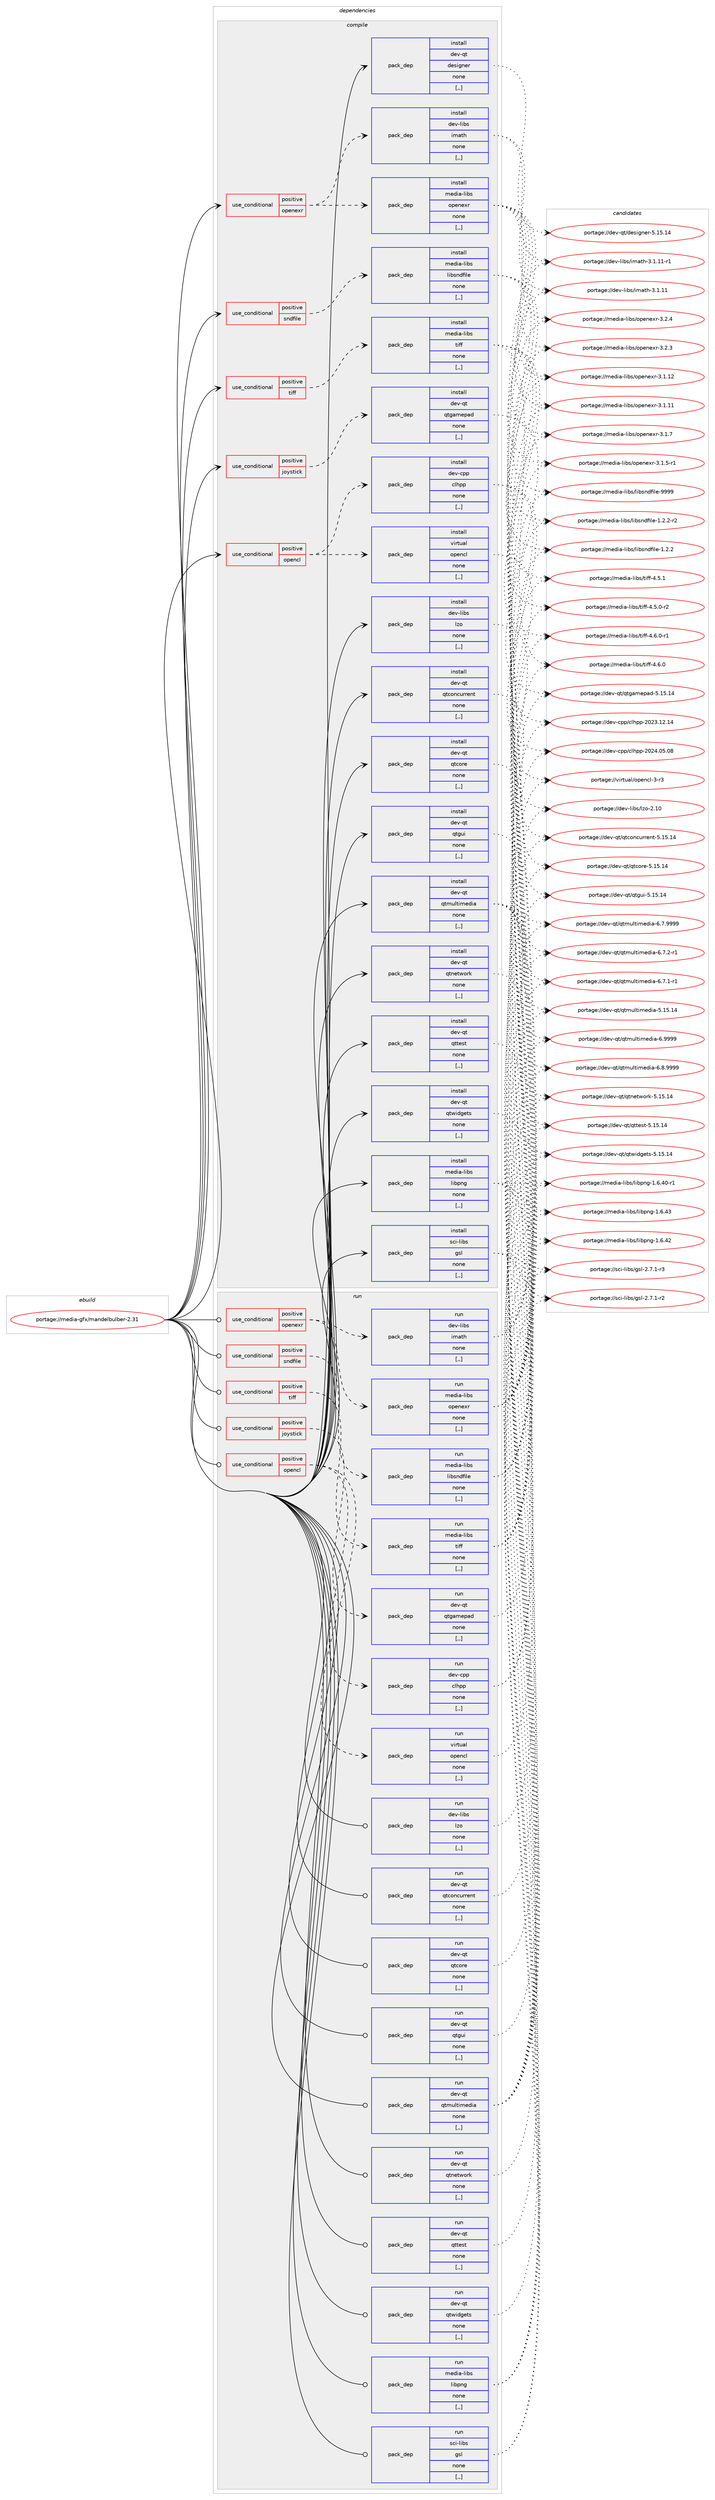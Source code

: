 digraph prolog {

# *************
# Graph options
# *************

newrank=true;
concentrate=true;
compound=true;
graph [rankdir=LR,fontname=Helvetica,fontsize=10,ranksep=1.5];#, ranksep=2.5, nodesep=0.2];
edge  [arrowhead=vee];
node  [fontname=Helvetica,fontsize=10];

# **********
# The ebuild
# **********

subgraph cluster_leftcol {
color=gray;
rank=same;
label=<<i>ebuild</i>>;
id [label="portage://media-gfx/mandelbulber-2.31", color=red, width=4, href="../media-gfx/mandelbulber-2.31.svg"];
}

# ****************
# The dependencies
# ****************

subgraph cluster_midcol {
color=gray;
label=<<i>dependencies</i>>;
subgraph cluster_compile {
fillcolor="#eeeeee";
style=filled;
label=<<i>compile</i>>;
subgraph cond73311 {
dependency290784 [label=<<TABLE BORDER="0" CELLBORDER="1" CELLSPACING="0" CELLPADDING="4"><TR><TD ROWSPAN="3" CELLPADDING="10">use_conditional</TD></TR><TR><TD>positive</TD></TR><TR><TD>joystick</TD></TR></TABLE>>, shape=none, color=red];
subgraph pack215119 {
dependency290785 [label=<<TABLE BORDER="0" CELLBORDER="1" CELLSPACING="0" CELLPADDING="4" WIDTH="220"><TR><TD ROWSPAN="6" CELLPADDING="30">pack_dep</TD></TR><TR><TD WIDTH="110">install</TD></TR><TR><TD>dev-qt</TD></TR><TR><TD>qtgamepad</TD></TR><TR><TD>none</TD></TR><TR><TD>[,,]</TD></TR></TABLE>>, shape=none, color=blue];
}
dependency290784:e -> dependency290785:w [weight=20,style="dashed",arrowhead="vee"];
}
id:e -> dependency290784:w [weight=20,style="solid",arrowhead="vee"];
subgraph cond73312 {
dependency290786 [label=<<TABLE BORDER="0" CELLBORDER="1" CELLSPACING="0" CELLPADDING="4"><TR><TD ROWSPAN="3" CELLPADDING="10">use_conditional</TD></TR><TR><TD>positive</TD></TR><TR><TD>opencl</TD></TR></TABLE>>, shape=none, color=red];
subgraph pack215120 {
dependency290787 [label=<<TABLE BORDER="0" CELLBORDER="1" CELLSPACING="0" CELLPADDING="4" WIDTH="220"><TR><TD ROWSPAN="6" CELLPADDING="30">pack_dep</TD></TR><TR><TD WIDTH="110">install</TD></TR><TR><TD>dev-cpp</TD></TR><TR><TD>clhpp</TD></TR><TR><TD>none</TD></TR><TR><TD>[,,]</TD></TR></TABLE>>, shape=none, color=blue];
}
dependency290786:e -> dependency290787:w [weight=20,style="dashed",arrowhead="vee"];
subgraph pack215121 {
dependency290788 [label=<<TABLE BORDER="0" CELLBORDER="1" CELLSPACING="0" CELLPADDING="4" WIDTH="220"><TR><TD ROWSPAN="6" CELLPADDING="30">pack_dep</TD></TR><TR><TD WIDTH="110">install</TD></TR><TR><TD>virtual</TD></TR><TR><TD>opencl</TD></TR><TR><TD>none</TD></TR><TR><TD>[,,]</TD></TR></TABLE>>, shape=none, color=blue];
}
dependency290786:e -> dependency290788:w [weight=20,style="dashed",arrowhead="vee"];
}
id:e -> dependency290786:w [weight=20,style="solid",arrowhead="vee"];
subgraph cond73313 {
dependency290789 [label=<<TABLE BORDER="0" CELLBORDER="1" CELLSPACING="0" CELLPADDING="4"><TR><TD ROWSPAN="3" CELLPADDING="10">use_conditional</TD></TR><TR><TD>positive</TD></TR><TR><TD>openexr</TD></TR></TABLE>>, shape=none, color=red];
subgraph pack215122 {
dependency290790 [label=<<TABLE BORDER="0" CELLBORDER="1" CELLSPACING="0" CELLPADDING="4" WIDTH="220"><TR><TD ROWSPAN="6" CELLPADDING="30">pack_dep</TD></TR><TR><TD WIDTH="110">install</TD></TR><TR><TD>dev-libs</TD></TR><TR><TD>imath</TD></TR><TR><TD>none</TD></TR><TR><TD>[,,]</TD></TR></TABLE>>, shape=none, color=blue];
}
dependency290789:e -> dependency290790:w [weight=20,style="dashed",arrowhead="vee"];
subgraph pack215123 {
dependency290791 [label=<<TABLE BORDER="0" CELLBORDER="1" CELLSPACING="0" CELLPADDING="4" WIDTH="220"><TR><TD ROWSPAN="6" CELLPADDING="30">pack_dep</TD></TR><TR><TD WIDTH="110">install</TD></TR><TR><TD>media-libs</TD></TR><TR><TD>openexr</TD></TR><TR><TD>none</TD></TR><TR><TD>[,,]</TD></TR></TABLE>>, shape=none, color=blue];
}
dependency290789:e -> dependency290791:w [weight=20,style="dashed",arrowhead="vee"];
}
id:e -> dependency290789:w [weight=20,style="solid",arrowhead="vee"];
subgraph cond73314 {
dependency290792 [label=<<TABLE BORDER="0" CELLBORDER="1" CELLSPACING="0" CELLPADDING="4"><TR><TD ROWSPAN="3" CELLPADDING="10">use_conditional</TD></TR><TR><TD>positive</TD></TR><TR><TD>sndfile</TD></TR></TABLE>>, shape=none, color=red];
subgraph pack215124 {
dependency290793 [label=<<TABLE BORDER="0" CELLBORDER="1" CELLSPACING="0" CELLPADDING="4" WIDTH="220"><TR><TD ROWSPAN="6" CELLPADDING="30">pack_dep</TD></TR><TR><TD WIDTH="110">install</TD></TR><TR><TD>media-libs</TD></TR><TR><TD>libsndfile</TD></TR><TR><TD>none</TD></TR><TR><TD>[,,]</TD></TR></TABLE>>, shape=none, color=blue];
}
dependency290792:e -> dependency290793:w [weight=20,style="dashed",arrowhead="vee"];
}
id:e -> dependency290792:w [weight=20,style="solid",arrowhead="vee"];
subgraph cond73315 {
dependency290794 [label=<<TABLE BORDER="0" CELLBORDER="1" CELLSPACING="0" CELLPADDING="4"><TR><TD ROWSPAN="3" CELLPADDING="10">use_conditional</TD></TR><TR><TD>positive</TD></TR><TR><TD>tiff</TD></TR></TABLE>>, shape=none, color=red];
subgraph pack215125 {
dependency290795 [label=<<TABLE BORDER="0" CELLBORDER="1" CELLSPACING="0" CELLPADDING="4" WIDTH="220"><TR><TD ROWSPAN="6" CELLPADDING="30">pack_dep</TD></TR><TR><TD WIDTH="110">install</TD></TR><TR><TD>media-libs</TD></TR><TR><TD>tiff</TD></TR><TR><TD>none</TD></TR><TR><TD>[,,]</TD></TR></TABLE>>, shape=none, color=blue];
}
dependency290794:e -> dependency290795:w [weight=20,style="dashed",arrowhead="vee"];
}
id:e -> dependency290794:w [weight=20,style="solid",arrowhead="vee"];
subgraph pack215126 {
dependency290796 [label=<<TABLE BORDER="0" CELLBORDER="1" CELLSPACING="0" CELLPADDING="4" WIDTH="220"><TR><TD ROWSPAN="6" CELLPADDING="30">pack_dep</TD></TR><TR><TD WIDTH="110">install</TD></TR><TR><TD>dev-libs</TD></TR><TR><TD>lzo</TD></TR><TR><TD>none</TD></TR><TR><TD>[,,]</TD></TR></TABLE>>, shape=none, color=blue];
}
id:e -> dependency290796:w [weight=20,style="solid",arrowhead="vee"];
subgraph pack215127 {
dependency290797 [label=<<TABLE BORDER="0" CELLBORDER="1" CELLSPACING="0" CELLPADDING="4" WIDTH="220"><TR><TD ROWSPAN="6" CELLPADDING="30">pack_dep</TD></TR><TR><TD WIDTH="110">install</TD></TR><TR><TD>dev-qt</TD></TR><TR><TD>designer</TD></TR><TR><TD>none</TD></TR><TR><TD>[,,]</TD></TR></TABLE>>, shape=none, color=blue];
}
id:e -> dependency290797:w [weight=20,style="solid",arrowhead="vee"];
subgraph pack215128 {
dependency290798 [label=<<TABLE BORDER="0" CELLBORDER="1" CELLSPACING="0" CELLPADDING="4" WIDTH="220"><TR><TD ROWSPAN="6" CELLPADDING="30">pack_dep</TD></TR><TR><TD WIDTH="110">install</TD></TR><TR><TD>dev-qt</TD></TR><TR><TD>qtconcurrent</TD></TR><TR><TD>none</TD></TR><TR><TD>[,,]</TD></TR></TABLE>>, shape=none, color=blue];
}
id:e -> dependency290798:w [weight=20,style="solid",arrowhead="vee"];
subgraph pack215129 {
dependency290799 [label=<<TABLE BORDER="0" CELLBORDER="1" CELLSPACING="0" CELLPADDING="4" WIDTH="220"><TR><TD ROWSPAN="6" CELLPADDING="30">pack_dep</TD></TR><TR><TD WIDTH="110">install</TD></TR><TR><TD>dev-qt</TD></TR><TR><TD>qtcore</TD></TR><TR><TD>none</TD></TR><TR><TD>[,,]</TD></TR></TABLE>>, shape=none, color=blue];
}
id:e -> dependency290799:w [weight=20,style="solid",arrowhead="vee"];
subgraph pack215130 {
dependency290800 [label=<<TABLE BORDER="0" CELLBORDER="1" CELLSPACING="0" CELLPADDING="4" WIDTH="220"><TR><TD ROWSPAN="6" CELLPADDING="30">pack_dep</TD></TR><TR><TD WIDTH="110">install</TD></TR><TR><TD>dev-qt</TD></TR><TR><TD>qtgui</TD></TR><TR><TD>none</TD></TR><TR><TD>[,,]</TD></TR></TABLE>>, shape=none, color=blue];
}
id:e -> dependency290800:w [weight=20,style="solid",arrowhead="vee"];
subgraph pack215131 {
dependency290801 [label=<<TABLE BORDER="0" CELLBORDER="1" CELLSPACING="0" CELLPADDING="4" WIDTH="220"><TR><TD ROWSPAN="6" CELLPADDING="30">pack_dep</TD></TR><TR><TD WIDTH="110">install</TD></TR><TR><TD>dev-qt</TD></TR><TR><TD>qtmultimedia</TD></TR><TR><TD>none</TD></TR><TR><TD>[,,]</TD></TR></TABLE>>, shape=none, color=blue];
}
id:e -> dependency290801:w [weight=20,style="solid",arrowhead="vee"];
subgraph pack215132 {
dependency290802 [label=<<TABLE BORDER="0" CELLBORDER="1" CELLSPACING="0" CELLPADDING="4" WIDTH="220"><TR><TD ROWSPAN="6" CELLPADDING="30">pack_dep</TD></TR><TR><TD WIDTH="110">install</TD></TR><TR><TD>dev-qt</TD></TR><TR><TD>qtnetwork</TD></TR><TR><TD>none</TD></TR><TR><TD>[,,]</TD></TR></TABLE>>, shape=none, color=blue];
}
id:e -> dependency290802:w [weight=20,style="solid",arrowhead="vee"];
subgraph pack215133 {
dependency290803 [label=<<TABLE BORDER="0" CELLBORDER="1" CELLSPACING="0" CELLPADDING="4" WIDTH="220"><TR><TD ROWSPAN="6" CELLPADDING="30">pack_dep</TD></TR><TR><TD WIDTH="110">install</TD></TR><TR><TD>dev-qt</TD></TR><TR><TD>qttest</TD></TR><TR><TD>none</TD></TR><TR><TD>[,,]</TD></TR></TABLE>>, shape=none, color=blue];
}
id:e -> dependency290803:w [weight=20,style="solid",arrowhead="vee"];
subgraph pack215134 {
dependency290804 [label=<<TABLE BORDER="0" CELLBORDER="1" CELLSPACING="0" CELLPADDING="4" WIDTH="220"><TR><TD ROWSPAN="6" CELLPADDING="30">pack_dep</TD></TR><TR><TD WIDTH="110">install</TD></TR><TR><TD>dev-qt</TD></TR><TR><TD>qtwidgets</TD></TR><TR><TD>none</TD></TR><TR><TD>[,,]</TD></TR></TABLE>>, shape=none, color=blue];
}
id:e -> dependency290804:w [weight=20,style="solid",arrowhead="vee"];
subgraph pack215135 {
dependency290805 [label=<<TABLE BORDER="0" CELLBORDER="1" CELLSPACING="0" CELLPADDING="4" WIDTH="220"><TR><TD ROWSPAN="6" CELLPADDING="30">pack_dep</TD></TR><TR><TD WIDTH="110">install</TD></TR><TR><TD>media-libs</TD></TR><TR><TD>libpng</TD></TR><TR><TD>none</TD></TR><TR><TD>[,,]</TD></TR></TABLE>>, shape=none, color=blue];
}
id:e -> dependency290805:w [weight=20,style="solid",arrowhead="vee"];
subgraph pack215136 {
dependency290806 [label=<<TABLE BORDER="0" CELLBORDER="1" CELLSPACING="0" CELLPADDING="4" WIDTH="220"><TR><TD ROWSPAN="6" CELLPADDING="30">pack_dep</TD></TR><TR><TD WIDTH="110">install</TD></TR><TR><TD>sci-libs</TD></TR><TR><TD>gsl</TD></TR><TR><TD>none</TD></TR><TR><TD>[,,]</TD></TR></TABLE>>, shape=none, color=blue];
}
id:e -> dependency290806:w [weight=20,style="solid",arrowhead="vee"];
}
subgraph cluster_compileandrun {
fillcolor="#eeeeee";
style=filled;
label=<<i>compile and run</i>>;
}
subgraph cluster_run {
fillcolor="#eeeeee";
style=filled;
label=<<i>run</i>>;
subgraph cond73316 {
dependency290807 [label=<<TABLE BORDER="0" CELLBORDER="1" CELLSPACING="0" CELLPADDING="4"><TR><TD ROWSPAN="3" CELLPADDING="10">use_conditional</TD></TR><TR><TD>positive</TD></TR><TR><TD>joystick</TD></TR></TABLE>>, shape=none, color=red];
subgraph pack215137 {
dependency290808 [label=<<TABLE BORDER="0" CELLBORDER="1" CELLSPACING="0" CELLPADDING="4" WIDTH="220"><TR><TD ROWSPAN="6" CELLPADDING="30">pack_dep</TD></TR><TR><TD WIDTH="110">run</TD></TR><TR><TD>dev-qt</TD></TR><TR><TD>qtgamepad</TD></TR><TR><TD>none</TD></TR><TR><TD>[,,]</TD></TR></TABLE>>, shape=none, color=blue];
}
dependency290807:e -> dependency290808:w [weight=20,style="dashed",arrowhead="vee"];
}
id:e -> dependency290807:w [weight=20,style="solid",arrowhead="odot"];
subgraph cond73317 {
dependency290809 [label=<<TABLE BORDER="0" CELLBORDER="1" CELLSPACING="0" CELLPADDING="4"><TR><TD ROWSPAN="3" CELLPADDING="10">use_conditional</TD></TR><TR><TD>positive</TD></TR><TR><TD>opencl</TD></TR></TABLE>>, shape=none, color=red];
subgraph pack215138 {
dependency290810 [label=<<TABLE BORDER="0" CELLBORDER="1" CELLSPACING="0" CELLPADDING="4" WIDTH="220"><TR><TD ROWSPAN="6" CELLPADDING="30">pack_dep</TD></TR><TR><TD WIDTH="110">run</TD></TR><TR><TD>dev-cpp</TD></TR><TR><TD>clhpp</TD></TR><TR><TD>none</TD></TR><TR><TD>[,,]</TD></TR></TABLE>>, shape=none, color=blue];
}
dependency290809:e -> dependency290810:w [weight=20,style="dashed",arrowhead="vee"];
subgraph pack215139 {
dependency290811 [label=<<TABLE BORDER="0" CELLBORDER="1" CELLSPACING="0" CELLPADDING="4" WIDTH="220"><TR><TD ROWSPAN="6" CELLPADDING="30">pack_dep</TD></TR><TR><TD WIDTH="110">run</TD></TR><TR><TD>virtual</TD></TR><TR><TD>opencl</TD></TR><TR><TD>none</TD></TR><TR><TD>[,,]</TD></TR></TABLE>>, shape=none, color=blue];
}
dependency290809:e -> dependency290811:w [weight=20,style="dashed",arrowhead="vee"];
}
id:e -> dependency290809:w [weight=20,style="solid",arrowhead="odot"];
subgraph cond73318 {
dependency290812 [label=<<TABLE BORDER="0" CELLBORDER="1" CELLSPACING="0" CELLPADDING="4"><TR><TD ROWSPAN="3" CELLPADDING="10">use_conditional</TD></TR><TR><TD>positive</TD></TR><TR><TD>openexr</TD></TR></TABLE>>, shape=none, color=red];
subgraph pack215140 {
dependency290813 [label=<<TABLE BORDER="0" CELLBORDER="1" CELLSPACING="0" CELLPADDING="4" WIDTH="220"><TR><TD ROWSPAN="6" CELLPADDING="30">pack_dep</TD></TR><TR><TD WIDTH="110">run</TD></TR><TR><TD>dev-libs</TD></TR><TR><TD>imath</TD></TR><TR><TD>none</TD></TR><TR><TD>[,,]</TD></TR></TABLE>>, shape=none, color=blue];
}
dependency290812:e -> dependency290813:w [weight=20,style="dashed",arrowhead="vee"];
subgraph pack215141 {
dependency290814 [label=<<TABLE BORDER="0" CELLBORDER="1" CELLSPACING="0" CELLPADDING="4" WIDTH="220"><TR><TD ROWSPAN="6" CELLPADDING="30">pack_dep</TD></TR><TR><TD WIDTH="110">run</TD></TR><TR><TD>media-libs</TD></TR><TR><TD>openexr</TD></TR><TR><TD>none</TD></TR><TR><TD>[,,]</TD></TR></TABLE>>, shape=none, color=blue];
}
dependency290812:e -> dependency290814:w [weight=20,style="dashed",arrowhead="vee"];
}
id:e -> dependency290812:w [weight=20,style="solid",arrowhead="odot"];
subgraph cond73319 {
dependency290815 [label=<<TABLE BORDER="0" CELLBORDER="1" CELLSPACING="0" CELLPADDING="4"><TR><TD ROWSPAN="3" CELLPADDING="10">use_conditional</TD></TR><TR><TD>positive</TD></TR><TR><TD>sndfile</TD></TR></TABLE>>, shape=none, color=red];
subgraph pack215142 {
dependency290816 [label=<<TABLE BORDER="0" CELLBORDER="1" CELLSPACING="0" CELLPADDING="4" WIDTH="220"><TR><TD ROWSPAN="6" CELLPADDING="30">pack_dep</TD></TR><TR><TD WIDTH="110">run</TD></TR><TR><TD>media-libs</TD></TR><TR><TD>libsndfile</TD></TR><TR><TD>none</TD></TR><TR><TD>[,,]</TD></TR></TABLE>>, shape=none, color=blue];
}
dependency290815:e -> dependency290816:w [weight=20,style="dashed",arrowhead="vee"];
}
id:e -> dependency290815:w [weight=20,style="solid",arrowhead="odot"];
subgraph cond73320 {
dependency290817 [label=<<TABLE BORDER="0" CELLBORDER="1" CELLSPACING="0" CELLPADDING="4"><TR><TD ROWSPAN="3" CELLPADDING="10">use_conditional</TD></TR><TR><TD>positive</TD></TR><TR><TD>tiff</TD></TR></TABLE>>, shape=none, color=red];
subgraph pack215143 {
dependency290818 [label=<<TABLE BORDER="0" CELLBORDER="1" CELLSPACING="0" CELLPADDING="4" WIDTH="220"><TR><TD ROWSPAN="6" CELLPADDING="30">pack_dep</TD></TR><TR><TD WIDTH="110">run</TD></TR><TR><TD>media-libs</TD></TR><TR><TD>tiff</TD></TR><TR><TD>none</TD></TR><TR><TD>[,,]</TD></TR></TABLE>>, shape=none, color=blue];
}
dependency290817:e -> dependency290818:w [weight=20,style="dashed",arrowhead="vee"];
}
id:e -> dependency290817:w [weight=20,style="solid",arrowhead="odot"];
subgraph pack215144 {
dependency290819 [label=<<TABLE BORDER="0" CELLBORDER="1" CELLSPACING="0" CELLPADDING="4" WIDTH="220"><TR><TD ROWSPAN="6" CELLPADDING="30">pack_dep</TD></TR><TR><TD WIDTH="110">run</TD></TR><TR><TD>dev-libs</TD></TR><TR><TD>lzo</TD></TR><TR><TD>none</TD></TR><TR><TD>[,,]</TD></TR></TABLE>>, shape=none, color=blue];
}
id:e -> dependency290819:w [weight=20,style="solid",arrowhead="odot"];
subgraph pack215145 {
dependency290820 [label=<<TABLE BORDER="0" CELLBORDER="1" CELLSPACING="0" CELLPADDING="4" WIDTH="220"><TR><TD ROWSPAN="6" CELLPADDING="30">pack_dep</TD></TR><TR><TD WIDTH="110">run</TD></TR><TR><TD>dev-qt</TD></TR><TR><TD>qtconcurrent</TD></TR><TR><TD>none</TD></TR><TR><TD>[,,]</TD></TR></TABLE>>, shape=none, color=blue];
}
id:e -> dependency290820:w [weight=20,style="solid",arrowhead="odot"];
subgraph pack215146 {
dependency290821 [label=<<TABLE BORDER="0" CELLBORDER="1" CELLSPACING="0" CELLPADDING="4" WIDTH="220"><TR><TD ROWSPAN="6" CELLPADDING="30">pack_dep</TD></TR><TR><TD WIDTH="110">run</TD></TR><TR><TD>dev-qt</TD></TR><TR><TD>qtcore</TD></TR><TR><TD>none</TD></TR><TR><TD>[,,]</TD></TR></TABLE>>, shape=none, color=blue];
}
id:e -> dependency290821:w [weight=20,style="solid",arrowhead="odot"];
subgraph pack215147 {
dependency290822 [label=<<TABLE BORDER="0" CELLBORDER="1" CELLSPACING="0" CELLPADDING="4" WIDTH="220"><TR><TD ROWSPAN="6" CELLPADDING="30">pack_dep</TD></TR><TR><TD WIDTH="110">run</TD></TR><TR><TD>dev-qt</TD></TR><TR><TD>qtgui</TD></TR><TR><TD>none</TD></TR><TR><TD>[,,]</TD></TR></TABLE>>, shape=none, color=blue];
}
id:e -> dependency290822:w [weight=20,style="solid",arrowhead="odot"];
subgraph pack215148 {
dependency290823 [label=<<TABLE BORDER="0" CELLBORDER="1" CELLSPACING="0" CELLPADDING="4" WIDTH="220"><TR><TD ROWSPAN="6" CELLPADDING="30">pack_dep</TD></TR><TR><TD WIDTH="110">run</TD></TR><TR><TD>dev-qt</TD></TR><TR><TD>qtmultimedia</TD></TR><TR><TD>none</TD></TR><TR><TD>[,,]</TD></TR></TABLE>>, shape=none, color=blue];
}
id:e -> dependency290823:w [weight=20,style="solid",arrowhead="odot"];
subgraph pack215149 {
dependency290824 [label=<<TABLE BORDER="0" CELLBORDER="1" CELLSPACING="0" CELLPADDING="4" WIDTH="220"><TR><TD ROWSPAN="6" CELLPADDING="30">pack_dep</TD></TR><TR><TD WIDTH="110">run</TD></TR><TR><TD>dev-qt</TD></TR><TR><TD>qtnetwork</TD></TR><TR><TD>none</TD></TR><TR><TD>[,,]</TD></TR></TABLE>>, shape=none, color=blue];
}
id:e -> dependency290824:w [weight=20,style="solid",arrowhead="odot"];
subgraph pack215150 {
dependency290825 [label=<<TABLE BORDER="0" CELLBORDER="1" CELLSPACING="0" CELLPADDING="4" WIDTH="220"><TR><TD ROWSPAN="6" CELLPADDING="30">pack_dep</TD></TR><TR><TD WIDTH="110">run</TD></TR><TR><TD>dev-qt</TD></TR><TR><TD>qttest</TD></TR><TR><TD>none</TD></TR><TR><TD>[,,]</TD></TR></TABLE>>, shape=none, color=blue];
}
id:e -> dependency290825:w [weight=20,style="solid",arrowhead="odot"];
subgraph pack215151 {
dependency290826 [label=<<TABLE BORDER="0" CELLBORDER="1" CELLSPACING="0" CELLPADDING="4" WIDTH="220"><TR><TD ROWSPAN="6" CELLPADDING="30">pack_dep</TD></TR><TR><TD WIDTH="110">run</TD></TR><TR><TD>dev-qt</TD></TR><TR><TD>qtwidgets</TD></TR><TR><TD>none</TD></TR><TR><TD>[,,]</TD></TR></TABLE>>, shape=none, color=blue];
}
id:e -> dependency290826:w [weight=20,style="solid",arrowhead="odot"];
subgraph pack215152 {
dependency290827 [label=<<TABLE BORDER="0" CELLBORDER="1" CELLSPACING="0" CELLPADDING="4" WIDTH="220"><TR><TD ROWSPAN="6" CELLPADDING="30">pack_dep</TD></TR><TR><TD WIDTH="110">run</TD></TR><TR><TD>media-libs</TD></TR><TR><TD>libpng</TD></TR><TR><TD>none</TD></TR><TR><TD>[,,]</TD></TR></TABLE>>, shape=none, color=blue];
}
id:e -> dependency290827:w [weight=20,style="solid",arrowhead="odot"];
subgraph pack215153 {
dependency290828 [label=<<TABLE BORDER="0" CELLBORDER="1" CELLSPACING="0" CELLPADDING="4" WIDTH="220"><TR><TD ROWSPAN="6" CELLPADDING="30">pack_dep</TD></TR><TR><TD WIDTH="110">run</TD></TR><TR><TD>sci-libs</TD></TR><TR><TD>gsl</TD></TR><TR><TD>none</TD></TR><TR><TD>[,,]</TD></TR></TABLE>>, shape=none, color=blue];
}
id:e -> dependency290828:w [weight=20,style="solid",arrowhead="odot"];
}
}

# **************
# The candidates
# **************

subgraph cluster_choices {
rank=same;
color=gray;
label=<<i>candidates</i>>;

subgraph choice215119 {
color=black;
nodesep=1;
choice100101118451131164711311610397109101112971004553464953464952 [label="portage://dev-qt/qtgamepad-5.15.14", color=red, width=4,href="../dev-qt/qtgamepad-5.15.14.svg"];
dependency290785:e -> choice100101118451131164711311610397109101112971004553464953464952:w [style=dotted,weight="100"];
}
subgraph choice215120 {
color=black;
nodesep=1;
choice100101118459911211247991081041121124550485052464853464856 [label="portage://dev-cpp/clhpp-2024.05.08", color=red, width=4,href="../dev-cpp/clhpp-2024.05.08.svg"];
choice100101118459911211247991081041121124550485051464950464952 [label="portage://dev-cpp/clhpp-2023.12.14", color=red, width=4,href="../dev-cpp/clhpp-2023.12.14.svg"];
dependency290787:e -> choice100101118459911211247991081041121124550485052464853464856:w [style=dotted,weight="100"];
dependency290787:e -> choice100101118459911211247991081041121124550485051464950464952:w [style=dotted,weight="100"];
}
subgraph choice215121 {
color=black;
nodesep=1;
choice11810511411611797108471111121011109910845514511451 [label="portage://virtual/opencl-3-r3", color=red, width=4,href="../virtual/opencl-3-r3.svg"];
dependency290788:e -> choice11810511411611797108471111121011109910845514511451:w [style=dotted,weight="100"];
}
subgraph choice215122 {
color=black;
nodesep=1;
choice10010111845108105981154710510997116104455146494649494511449 [label="portage://dev-libs/imath-3.1.11-r1", color=red, width=4,href="../dev-libs/imath-3.1.11-r1.svg"];
choice1001011184510810598115471051099711610445514649464949 [label="portage://dev-libs/imath-3.1.11", color=red, width=4,href="../dev-libs/imath-3.1.11.svg"];
dependency290790:e -> choice10010111845108105981154710510997116104455146494649494511449:w [style=dotted,weight="100"];
dependency290790:e -> choice1001011184510810598115471051099711610445514649464949:w [style=dotted,weight="100"];
}
subgraph choice215123 {
color=black;
nodesep=1;
choice10910110010597451081059811547111112101110101120114455146504652 [label="portage://media-libs/openexr-3.2.4", color=red, width=4,href="../media-libs/openexr-3.2.4.svg"];
choice10910110010597451081059811547111112101110101120114455146504651 [label="portage://media-libs/openexr-3.2.3", color=red, width=4,href="../media-libs/openexr-3.2.3.svg"];
choice1091011001059745108105981154711111210111010112011445514649464950 [label="portage://media-libs/openexr-3.1.12", color=red, width=4,href="../media-libs/openexr-3.1.12.svg"];
choice1091011001059745108105981154711111210111010112011445514649464949 [label="portage://media-libs/openexr-3.1.11", color=red, width=4,href="../media-libs/openexr-3.1.11.svg"];
choice10910110010597451081059811547111112101110101120114455146494655 [label="portage://media-libs/openexr-3.1.7", color=red, width=4,href="../media-libs/openexr-3.1.7.svg"];
choice109101100105974510810598115471111121011101011201144551464946534511449 [label="portage://media-libs/openexr-3.1.5-r1", color=red, width=4,href="../media-libs/openexr-3.1.5-r1.svg"];
dependency290791:e -> choice10910110010597451081059811547111112101110101120114455146504652:w [style=dotted,weight="100"];
dependency290791:e -> choice10910110010597451081059811547111112101110101120114455146504651:w [style=dotted,weight="100"];
dependency290791:e -> choice1091011001059745108105981154711111210111010112011445514649464950:w [style=dotted,weight="100"];
dependency290791:e -> choice1091011001059745108105981154711111210111010112011445514649464949:w [style=dotted,weight="100"];
dependency290791:e -> choice10910110010597451081059811547111112101110101120114455146494655:w [style=dotted,weight="100"];
dependency290791:e -> choice109101100105974510810598115471111121011101011201144551464946534511449:w [style=dotted,weight="100"];
}
subgraph choice215124 {
color=black;
nodesep=1;
choice10910110010597451081059811547108105981151101001021051081014557575757 [label="portage://media-libs/libsndfile-9999", color=red, width=4,href="../media-libs/libsndfile-9999.svg"];
choice10910110010597451081059811547108105981151101001021051081014549465046504511450 [label="portage://media-libs/libsndfile-1.2.2-r2", color=red, width=4,href="../media-libs/libsndfile-1.2.2-r2.svg"];
choice1091011001059745108105981154710810598115110100102105108101454946504650 [label="portage://media-libs/libsndfile-1.2.2", color=red, width=4,href="../media-libs/libsndfile-1.2.2.svg"];
dependency290793:e -> choice10910110010597451081059811547108105981151101001021051081014557575757:w [style=dotted,weight="100"];
dependency290793:e -> choice10910110010597451081059811547108105981151101001021051081014549465046504511450:w [style=dotted,weight="100"];
dependency290793:e -> choice1091011001059745108105981154710810598115110100102105108101454946504650:w [style=dotted,weight="100"];
}
subgraph choice215125 {
color=black;
nodesep=1;
choice109101100105974510810598115471161051021024552465446484511449 [label="portage://media-libs/tiff-4.6.0-r1", color=red, width=4,href="../media-libs/tiff-4.6.0-r1.svg"];
choice10910110010597451081059811547116105102102455246544648 [label="portage://media-libs/tiff-4.6.0", color=red, width=4,href="../media-libs/tiff-4.6.0.svg"];
choice10910110010597451081059811547116105102102455246534649 [label="portage://media-libs/tiff-4.5.1", color=red, width=4,href="../media-libs/tiff-4.5.1.svg"];
choice109101100105974510810598115471161051021024552465346484511450 [label="portage://media-libs/tiff-4.5.0-r2", color=red, width=4,href="../media-libs/tiff-4.5.0-r2.svg"];
dependency290795:e -> choice109101100105974510810598115471161051021024552465446484511449:w [style=dotted,weight="100"];
dependency290795:e -> choice10910110010597451081059811547116105102102455246544648:w [style=dotted,weight="100"];
dependency290795:e -> choice10910110010597451081059811547116105102102455246534649:w [style=dotted,weight="100"];
dependency290795:e -> choice109101100105974510810598115471161051021024552465346484511450:w [style=dotted,weight="100"];
}
subgraph choice215126 {
color=black;
nodesep=1;
choice1001011184510810598115471081221114550464948 [label="portage://dev-libs/lzo-2.10", color=red, width=4,href="../dev-libs/lzo-2.10.svg"];
dependency290796:e -> choice1001011184510810598115471081221114550464948:w [style=dotted,weight="100"];
}
subgraph choice215127 {
color=black;
nodesep=1;
choice10010111845113116471001011151051031101011144553464953464952 [label="portage://dev-qt/designer-5.15.14", color=red, width=4,href="../dev-qt/designer-5.15.14.svg"];
dependency290797:e -> choice10010111845113116471001011151051031101011144553464953464952:w [style=dotted,weight="100"];
}
subgraph choice215128 {
color=black;
nodesep=1;
choice100101118451131164711311699111110991171141141011101164553464953464952 [label="portage://dev-qt/qtconcurrent-5.15.14", color=red, width=4,href="../dev-qt/qtconcurrent-5.15.14.svg"];
dependency290798:e -> choice100101118451131164711311699111110991171141141011101164553464953464952:w [style=dotted,weight="100"];
}
subgraph choice215129 {
color=black;
nodesep=1;
choice1001011184511311647113116991111141014553464953464952 [label="portage://dev-qt/qtcore-5.15.14", color=red, width=4,href="../dev-qt/qtcore-5.15.14.svg"];
dependency290799:e -> choice1001011184511311647113116991111141014553464953464952:w [style=dotted,weight="100"];
}
subgraph choice215130 {
color=black;
nodesep=1;
choice10010111845113116471131161031171054553464953464952 [label="portage://dev-qt/qtgui-5.15.14", color=red, width=4,href="../dev-qt/qtgui-5.15.14.svg"];
dependency290800:e -> choice10010111845113116471131161031171054553464953464952:w [style=dotted,weight="100"];
}
subgraph choice215131 {
color=black;
nodesep=1;
choice10010111845113116471131161091171081161051091011001059745544657575757 [label="portage://dev-qt/qtmultimedia-6.9999", color=red, width=4,href="../dev-qt/qtmultimedia-6.9999.svg"];
choice100101118451131164711311610911710811610510910110010597455446564657575757 [label="portage://dev-qt/qtmultimedia-6.8.9999", color=red, width=4,href="../dev-qt/qtmultimedia-6.8.9999.svg"];
choice100101118451131164711311610911710811610510910110010597455446554657575757 [label="portage://dev-qt/qtmultimedia-6.7.9999", color=red, width=4,href="../dev-qt/qtmultimedia-6.7.9999.svg"];
choice1001011184511311647113116109117108116105109101100105974554465546504511449 [label="portage://dev-qt/qtmultimedia-6.7.2-r1", color=red, width=4,href="../dev-qt/qtmultimedia-6.7.2-r1.svg"];
choice1001011184511311647113116109117108116105109101100105974554465546494511449 [label="portage://dev-qt/qtmultimedia-6.7.1-r1", color=red, width=4,href="../dev-qt/qtmultimedia-6.7.1-r1.svg"];
choice1001011184511311647113116109117108116105109101100105974553464953464952 [label="portage://dev-qt/qtmultimedia-5.15.14", color=red, width=4,href="../dev-qt/qtmultimedia-5.15.14.svg"];
dependency290801:e -> choice10010111845113116471131161091171081161051091011001059745544657575757:w [style=dotted,weight="100"];
dependency290801:e -> choice100101118451131164711311610911710811610510910110010597455446564657575757:w [style=dotted,weight="100"];
dependency290801:e -> choice100101118451131164711311610911710811610510910110010597455446554657575757:w [style=dotted,weight="100"];
dependency290801:e -> choice1001011184511311647113116109117108116105109101100105974554465546504511449:w [style=dotted,weight="100"];
dependency290801:e -> choice1001011184511311647113116109117108116105109101100105974554465546494511449:w [style=dotted,weight="100"];
dependency290801:e -> choice1001011184511311647113116109117108116105109101100105974553464953464952:w [style=dotted,weight="100"];
}
subgraph choice215132 {
color=black;
nodesep=1;
choice10010111845113116471131161101011161191111141074553464953464952 [label="portage://dev-qt/qtnetwork-5.15.14", color=red, width=4,href="../dev-qt/qtnetwork-5.15.14.svg"];
dependency290802:e -> choice10010111845113116471131161101011161191111141074553464953464952:w [style=dotted,weight="100"];
}
subgraph choice215133 {
color=black;
nodesep=1;
choice10010111845113116471131161161011151164553464953464952 [label="portage://dev-qt/qttest-5.15.14", color=red, width=4,href="../dev-qt/qttest-5.15.14.svg"];
dependency290803:e -> choice10010111845113116471131161161011151164553464953464952:w [style=dotted,weight="100"];
}
subgraph choice215134 {
color=black;
nodesep=1;
choice10010111845113116471131161191051001031011161154553464953464952 [label="portage://dev-qt/qtwidgets-5.15.14", color=red, width=4,href="../dev-qt/qtwidgets-5.15.14.svg"];
dependency290804:e -> choice10010111845113116471131161191051001031011161154553464953464952:w [style=dotted,weight="100"];
}
subgraph choice215135 {
color=black;
nodesep=1;
choice109101100105974510810598115471081059811211010345494654465251 [label="portage://media-libs/libpng-1.6.43", color=red, width=4,href="../media-libs/libpng-1.6.43.svg"];
choice109101100105974510810598115471081059811211010345494654465250 [label="portage://media-libs/libpng-1.6.42", color=red, width=4,href="../media-libs/libpng-1.6.42.svg"];
choice1091011001059745108105981154710810598112110103454946544652484511449 [label="portage://media-libs/libpng-1.6.40-r1", color=red, width=4,href="../media-libs/libpng-1.6.40-r1.svg"];
dependency290805:e -> choice109101100105974510810598115471081059811211010345494654465251:w [style=dotted,weight="100"];
dependency290805:e -> choice109101100105974510810598115471081059811211010345494654465250:w [style=dotted,weight="100"];
dependency290805:e -> choice1091011001059745108105981154710810598112110103454946544652484511449:w [style=dotted,weight="100"];
}
subgraph choice215136 {
color=black;
nodesep=1;
choice115991054510810598115471031151084550465546494511451 [label="portage://sci-libs/gsl-2.7.1-r3", color=red, width=4,href="../sci-libs/gsl-2.7.1-r3.svg"];
choice115991054510810598115471031151084550465546494511450 [label="portage://sci-libs/gsl-2.7.1-r2", color=red, width=4,href="../sci-libs/gsl-2.7.1-r2.svg"];
dependency290806:e -> choice115991054510810598115471031151084550465546494511451:w [style=dotted,weight="100"];
dependency290806:e -> choice115991054510810598115471031151084550465546494511450:w [style=dotted,weight="100"];
}
subgraph choice215137 {
color=black;
nodesep=1;
choice100101118451131164711311610397109101112971004553464953464952 [label="portage://dev-qt/qtgamepad-5.15.14", color=red, width=4,href="../dev-qt/qtgamepad-5.15.14.svg"];
dependency290808:e -> choice100101118451131164711311610397109101112971004553464953464952:w [style=dotted,weight="100"];
}
subgraph choice215138 {
color=black;
nodesep=1;
choice100101118459911211247991081041121124550485052464853464856 [label="portage://dev-cpp/clhpp-2024.05.08", color=red, width=4,href="../dev-cpp/clhpp-2024.05.08.svg"];
choice100101118459911211247991081041121124550485051464950464952 [label="portage://dev-cpp/clhpp-2023.12.14", color=red, width=4,href="../dev-cpp/clhpp-2023.12.14.svg"];
dependency290810:e -> choice100101118459911211247991081041121124550485052464853464856:w [style=dotted,weight="100"];
dependency290810:e -> choice100101118459911211247991081041121124550485051464950464952:w [style=dotted,weight="100"];
}
subgraph choice215139 {
color=black;
nodesep=1;
choice11810511411611797108471111121011109910845514511451 [label="portage://virtual/opencl-3-r3", color=red, width=4,href="../virtual/opencl-3-r3.svg"];
dependency290811:e -> choice11810511411611797108471111121011109910845514511451:w [style=dotted,weight="100"];
}
subgraph choice215140 {
color=black;
nodesep=1;
choice10010111845108105981154710510997116104455146494649494511449 [label="portage://dev-libs/imath-3.1.11-r1", color=red, width=4,href="../dev-libs/imath-3.1.11-r1.svg"];
choice1001011184510810598115471051099711610445514649464949 [label="portage://dev-libs/imath-3.1.11", color=red, width=4,href="../dev-libs/imath-3.1.11.svg"];
dependency290813:e -> choice10010111845108105981154710510997116104455146494649494511449:w [style=dotted,weight="100"];
dependency290813:e -> choice1001011184510810598115471051099711610445514649464949:w [style=dotted,weight="100"];
}
subgraph choice215141 {
color=black;
nodesep=1;
choice10910110010597451081059811547111112101110101120114455146504652 [label="portage://media-libs/openexr-3.2.4", color=red, width=4,href="../media-libs/openexr-3.2.4.svg"];
choice10910110010597451081059811547111112101110101120114455146504651 [label="portage://media-libs/openexr-3.2.3", color=red, width=4,href="../media-libs/openexr-3.2.3.svg"];
choice1091011001059745108105981154711111210111010112011445514649464950 [label="portage://media-libs/openexr-3.1.12", color=red, width=4,href="../media-libs/openexr-3.1.12.svg"];
choice1091011001059745108105981154711111210111010112011445514649464949 [label="portage://media-libs/openexr-3.1.11", color=red, width=4,href="../media-libs/openexr-3.1.11.svg"];
choice10910110010597451081059811547111112101110101120114455146494655 [label="portage://media-libs/openexr-3.1.7", color=red, width=4,href="../media-libs/openexr-3.1.7.svg"];
choice109101100105974510810598115471111121011101011201144551464946534511449 [label="portage://media-libs/openexr-3.1.5-r1", color=red, width=4,href="../media-libs/openexr-3.1.5-r1.svg"];
dependency290814:e -> choice10910110010597451081059811547111112101110101120114455146504652:w [style=dotted,weight="100"];
dependency290814:e -> choice10910110010597451081059811547111112101110101120114455146504651:w [style=dotted,weight="100"];
dependency290814:e -> choice1091011001059745108105981154711111210111010112011445514649464950:w [style=dotted,weight="100"];
dependency290814:e -> choice1091011001059745108105981154711111210111010112011445514649464949:w [style=dotted,weight="100"];
dependency290814:e -> choice10910110010597451081059811547111112101110101120114455146494655:w [style=dotted,weight="100"];
dependency290814:e -> choice109101100105974510810598115471111121011101011201144551464946534511449:w [style=dotted,weight="100"];
}
subgraph choice215142 {
color=black;
nodesep=1;
choice10910110010597451081059811547108105981151101001021051081014557575757 [label="portage://media-libs/libsndfile-9999", color=red, width=4,href="../media-libs/libsndfile-9999.svg"];
choice10910110010597451081059811547108105981151101001021051081014549465046504511450 [label="portage://media-libs/libsndfile-1.2.2-r2", color=red, width=4,href="../media-libs/libsndfile-1.2.2-r2.svg"];
choice1091011001059745108105981154710810598115110100102105108101454946504650 [label="portage://media-libs/libsndfile-1.2.2", color=red, width=4,href="../media-libs/libsndfile-1.2.2.svg"];
dependency290816:e -> choice10910110010597451081059811547108105981151101001021051081014557575757:w [style=dotted,weight="100"];
dependency290816:e -> choice10910110010597451081059811547108105981151101001021051081014549465046504511450:w [style=dotted,weight="100"];
dependency290816:e -> choice1091011001059745108105981154710810598115110100102105108101454946504650:w [style=dotted,weight="100"];
}
subgraph choice215143 {
color=black;
nodesep=1;
choice109101100105974510810598115471161051021024552465446484511449 [label="portage://media-libs/tiff-4.6.0-r1", color=red, width=4,href="../media-libs/tiff-4.6.0-r1.svg"];
choice10910110010597451081059811547116105102102455246544648 [label="portage://media-libs/tiff-4.6.0", color=red, width=4,href="../media-libs/tiff-4.6.0.svg"];
choice10910110010597451081059811547116105102102455246534649 [label="portage://media-libs/tiff-4.5.1", color=red, width=4,href="../media-libs/tiff-4.5.1.svg"];
choice109101100105974510810598115471161051021024552465346484511450 [label="portage://media-libs/tiff-4.5.0-r2", color=red, width=4,href="../media-libs/tiff-4.5.0-r2.svg"];
dependency290818:e -> choice109101100105974510810598115471161051021024552465446484511449:w [style=dotted,weight="100"];
dependency290818:e -> choice10910110010597451081059811547116105102102455246544648:w [style=dotted,weight="100"];
dependency290818:e -> choice10910110010597451081059811547116105102102455246534649:w [style=dotted,weight="100"];
dependency290818:e -> choice109101100105974510810598115471161051021024552465346484511450:w [style=dotted,weight="100"];
}
subgraph choice215144 {
color=black;
nodesep=1;
choice1001011184510810598115471081221114550464948 [label="portage://dev-libs/lzo-2.10", color=red, width=4,href="../dev-libs/lzo-2.10.svg"];
dependency290819:e -> choice1001011184510810598115471081221114550464948:w [style=dotted,weight="100"];
}
subgraph choice215145 {
color=black;
nodesep=1;
choice100101118451131164711311699111110991171141141011101164553464953464952 [label="portage://dev-qt/qtconcurrent-5.15.14", color=red, width=4,href="../dev-qt/qtconcurrent-5.15.14.svg"];
dependency290820:e -> choice100101118451131164711311699111110991171141141011101164553464953464952:w [style=dotted,weight="100"];
}
subgraph choice215146 {
color=black;
nodesep=1;
choice1001011184511311647113116991111141014553464953464952 [label="portage://dev-qt/qtcore-5.15.14", color=red, width=4,href="../dev-qt/qtcore-5.15.14.svg"];
dependency290821:e -> choice1001011184511311647113116991111141014553464953464952:w [style=dotted,weight="100"];
}
subgraph choice215147 {
color=black;
nodesep=1;
choice10010111845113116471131161031171054553464953464952 [label="portage://dev-qt/qtgui-5.15.14", color=red, width=4,href="../dev-qt/qtgui-5.15.14.svg"];
dependency290822:e -> choice10010111845113116471131161031171054553464953464952:w [style=dotted,weight="100"];
}
subgraph choice215148 {
color=black;
nodesep=1;
choice10010111845113116471131161091171081161051091011001059745544657575757 [label="portage://dev-qt/qtmultimedia-6.9999", color=red, width=4,href="../dev-qt/qtmultimedia-6.9999.svg"];
choice100101118451131164711311610911710811610510910110010597455446564657575757 [label="portage://dev-qt/qtmultimedia-6.8.9999", color=red, width=4,href="../dev-qt/qtmultimedia-6.8.9999.svg"];
choice100101118451131164711311610911710811610510910110010597455446554657575757 [label="portage://dev-qt/qtmultimedia-6.7.9999", color=red, width=4,href="../dev-qt/qtmultimedia-6.7.9999.svg"];
choice1001011184511311647113116109117108116105109101100105974554465546504511449 [label="portage://dev-qt/qtmultimedia-6.7.2-r1", color=red, width=4,href="../dev-qt/qtmultimedia-6.7.2-r1.svg"];
choice1001011184511311647113116109117108116105109101100105974554465546494511449 [label="portage://dev-qt/qtmultimedia-6.7.1-r1", color=red, width=4,href="../dev-qt/qtmultimedia-6.7.1-r1.svg"];
choice1001011184511311647113116109117108116105109101100105974553464953464952 [label="portage://dev-qt/qtmultimedia-5.15.14", color=red, width=4,href="../dev-qt/qtmultimedia-5.15.14.svg"];
dependency290823:e -> choice10010111845113116471131161091171081161051091011001059745544657575757:w [style=dotted,weight="100"];
dependency290823:e -> choice100101118451131164711311610911710811610510910110010597455446564657575757:w [style=dotted,weight="100"];
dependency290823:e -> choice100101118451131164711311610911710811610510910110010597455446554657575757:w [style=dotted,weight="100"];
dependency290823:e -> choice1001011184511311647113116109117108116105109101100105974554465546504511449:w [style=dotted,weight="100"];
dependency290823:e -> choice1001011184511311647113116109117108116105109101100105974554465546494511449:w [style=dotted,weight="100"];
dependency290823:e -> choice1001011184511311647113116109117108116105109101100105974553464953464952:w [style=dotted,weight="100"];
}
subgraph choice215149 {
color=black;
nodesep=1;
choice10010111845113116471131161101011161191111141074553464953464952 [label="portage://dev-qt/qtnetwork-5.15.14", color=red, width=4,href="../dev-qt/qtnetwork-5.15.14.svg"];
dependency290824:e -> choice10010111845113116471131161101011161191111141074553464953464952:w [style=dotted,weight="100"];
}
subgraph choice215150 {
color=black;
nodesep=1;
choice10010111845113116471131161161011151164553464953464952 [label="portage://dev-qt/qttest-5.15.14", color=red, width=4,href="../dev-qt/qttest-5.15.14.svg"];
dependency290825:e -> choice10010111845113116471131161161011151164553464953464952:w [style=dotted,weight="100"];
}
subgraph choice215151 {
color=black;
nodesep=1;
choice10010111845113116471131161191051001031011161154553464953464952 [label="portage://dev-qt/qtwidgets-5.15.14", color=red, width=4,href="../dev-qt/qtwidgets-5.15.14.svg"];
dependency290826:e -> choice10010111845113116471131161191051001031011161154553464953464952:w [style=dotted,weight="100"];
}
subgraph choice215152 {
color=black;
nodesep=1;
choice109101100105974510810598115471081059811211010345494654465251 [label="portage://media-libs/libpng-1.6.43", color=red, width=4,href="../media-libs/libpng-1.6.43.svg"];
choice109101100105974510810598115471081059811211010345494654465250 [label="portage://media-libs/libpng-1.6.42", color=red, width=4,href="../media-libs/libpng-1.6.42.svg"];
choice1091011001059745108105981154710810598112110103454946544652484511449 [label="portage://media-libs/libpng-1.6.40-r1", color=red, width=4,href="../media-libs/libpng-1.6.40-r1.svg"];
dependency290827:e -> choice109101100105974510810598115471081059811211010345494654465251:w [style=dotted,weight="100"];
dependency290827:e -> choice109101100105974510810598115471081059811211010345494654465250:w [style=dotted,weight="100"];
dependency290827:e -> choice1091011001059745108105981154710810598112110103454946544652484511449:w [style=dotted,weight="100"];
}
subgraph choice215153 {
color=black;
nodesep=1;
choice115991054510810598115471031151084550465546494511451 [label="portage://sci-libs/gsl-2.7.1-r3", color=red, width=4,href="../sci-libs/gsl-2.7.1-r3.svg"];
choice115991054510810598115471031151084550465546494511450 [label="portage://sci-libs/gsl-2.7.1-r2", color=red, width=4,href="../sci-libs/gsl-2.7.1-r2.svg"];
dependency290828:e -> choice115991054510810598115471031151084550465546494511451:w [style=dotted,weight="100"];
dependency290828:e -> choice115991054510810598115471031151084550465546494511450:w [style=dotted,weight="100"];
}
}

}
